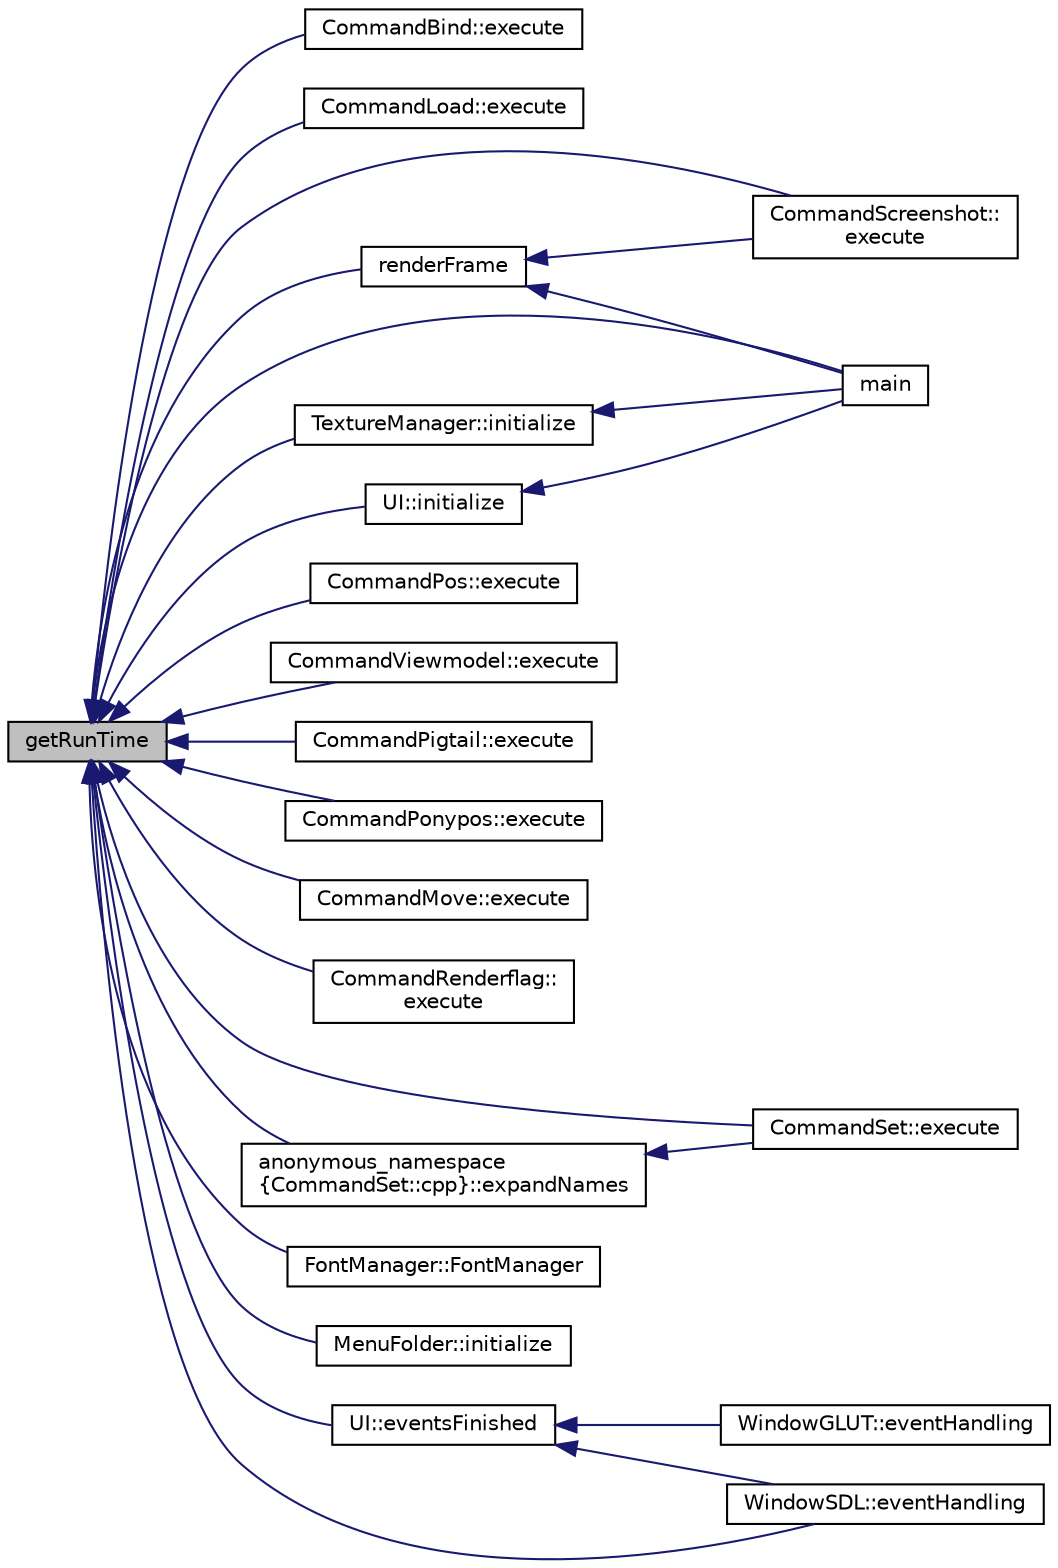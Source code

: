 digraph "getRunTime"
{
 // INTERACTIVE_SVG=YES
  edge [fontname="Helvetica",fontsize="10",labelfontname="Helvetica",labelfontsize="10"];
  node [fontname="Helvetica",fontsize="10",shape=record];
  rankdir="LR";
  Node1 [label="getRunTime",height=0.2,width=0.4,color="black", fillcolor="grey75", style="filled" fontcolor="black"];
  Node1 -> Node2 [dir="back",color="midnightblue",fontsize="10",style="solid",fontname="Helvetica"];
  Node2 [label="CommandBind::execute",height=0.2,width=0.4,color="black", fillcolor="white", style="filled",URL="$class_command_bind.html#afb2bc2672d0d88133514d1f9d9c78412"];
  Node1 -> Node3 [dir="back",color="midnightblue",fontsize="10",style="solid",fontname="Helvetica"];
  Node3 [label="CommandLoad::execute",height=0.2,width=0.4,color="black", fillcolor="white", style="filled",URL="$class_command_load.html#adedad35b259d83967ad67940c0dd984c"];
  Node1 -> Node4 [dir="back",color="midnightblue",fontsize="10",style="solid",fontname="Helvetica"];
  Node4 [label="CommandScreenshot::\lexecute",height=0.2,width=0.4,color="black", fillcolor="white", style="filled",URL="$class_command_screenshot.html#aea047cbfc0c1bdfc8d72d1633070bbdf"];
  Node1 -> Node5 [dir="back",color="midnightblue",fontsize="10",style="solid",fontname="Helvetica"];
  Node5 [label="CommandPos::execute",height=0.2,width=0.4,color="black", fillcolor="white", style="filled",URL="$class_command_pos.html#aed7762b6b1df90536e5c33eb42c37686"];
  Node1 -> Node6 [dir="back",color="midnightblue",fontsize="10",style="solid",fontname="Helvetica"];
  Node6 [label="CommandViewmodel::execute",height=0.2,width=0.4,color="black", fillcolor="white", style="filled",URL="$class_command_viewmodel.html#aa0fd923fb2895decb4e6d7ef3602a32b"];
  Node1 -> Node7 [dir="back",color="midnightblue",fontsize="10",style="solid",fontname="Helvetica"];
  Node7 [label="CommandPigtail::execute",height=0.2,width=0.4,color="black", fillcolor="white", style="filled",URL="$class_command_pigtail.html#a3a0342bd611564627ede782e7e0128db"];
  Node1 -> Node8 [dir="back",color="midnightblue",fontsize="10",style="solid",fontname="Helvetica"];
  Node8 [label="CommandPonypos::execute",height=0.2,width=0.4,color="black", fillcolor="white", style="filled",URL="$class_command_ponypos.html#af46b2c7f2aeb403e92f7665a92dc5f5a"];
  Node1 -> Node9 [dir="back",color="midnightblue",fontsize="10",style="solid",fontname="Helvetica"];
  Node9 [label="CommandMove::execute",height=0.2,width=0.4,color="black", fillcolor="white", style="filled",URL="$class_command_move.html#a0149335d2e2fd1fdbcc90c701cf54f17"];
  Node1 -> Node10 [dir="back",color="midnightblue",fontsize="10",style="solid",fontname="Helvetica"];
  Node10 [label="CommandRenderflag::\lexecute",height=0.2,width=0.4,color="black", fillcolor="white", style="filled",URL="$class_command_renderflag.html#aa4ab1903acdf7dd2815d2ab207a4919a"];
  Node1 -> Node11 [dir="back",color="midnightblue",fontsize="10",style="solid",fontname="Helvetica"];
  Node11 [label="anonymous_namespace\l\{CommandSet::cpp\}::expandNames",height=0.2,width=0.4,color="black", fillcolor="white", style="filled",URL="$namespaceanonymous__namespace_02_command_set_8cpp_03.html#a31545dadda4b6e9e7d711423e293cb2d"];
  Node11 -> Node12 [dir="back",color="midnightblue",fontsize="10",style="solid",fontname="Helvetica"];
  Node12 [label="CommandSet::execute",height=0.2,width=0.4,color="black", fillcolor="white", style="filled",URL="$class_command_set.html#a552d329f64c0ed706751cc04e46571c4"];
  Node1 -> Node12 [dir="back",color="midnightblue",fontsize="10",style="solid",fontname="Helvetica"];
  Node1 -> Node13 [dir="back",color="midnightblue",fontsize="10",style="solid",fontname="Helvetica"];
  Node13 [label="FontManager::FontManager",height=0.2,width=0.4,color="black", fillcolor="white", style="filled",URL="$class_font_manager.html#a2f89acd28b5bd24e747aacd3208131ef",tooltip="Constructs an object of FontManager. "];
  Node1 -> Node14 [dir="back",color="midnightblue",fontsize="10",style="solid",fontname="Helvetica"];
  Node14 [label="main",height=0.2,width=0.4,color="black", fillcolor="white", style="filled",URL="$main_8cpp.html#a0ddf1224851353fc92bfbff6f499fa97"];
  Node1 -> Node15 [dir="back",color="midnightblue",fontsize="10",style="solid",fontname="Helvetica"];
  Node15 [label="renderFrame",height=0.2,width=0.4,color="black", fillcolor="white", style="filled",URL="$main_8cpp.html#a00df6d86f86c2004b5c421980456d3f7"];
  Node15 -> Node4 [dir="back",color="midnightblue",fontsize="10",style="solid",fontname="Helvetica"];
  Node15 -> Node14 [dir="back",color="midnightblue",fontsize="10",style="solid",fontname="Helvetica"];
  Node1 -> Node16 [dir="back",color="midnightblue",fontsize="10",style="solid",fontname="Helvetica"];
  Node16 [label="MenuFolder::initialize",height=0.2,width=0.4,color="black", fillcolor="white", style="filled",URL="$class_menu_folder.html#a17e136032633981d317765d01b7da2bd"];
  Node1 -> Node17 [dir="back",color="midnightblue",fontsize="10",style="solid",fontname="Helvetica"];
  Node17 [label="TextureManager::initialize",height=0.2,width=0.4,color="black", fillcolor="white", style="filled",URL="$class_texture_manager.html#aa59af21dc339ee6e6eda50a1afa61fbe"];
  Node17 -> Node14 [dir="back",color="midnightblue",fontsize="10",style="solid",fontname="Helvetica"];
  Node1 -> Node18 [dir="back",color="midnightblue",fontsize="10",style="solid",fontname="Helvetica"];
  Node18 [label="UI::initialize",height=0.2,width=0.4,color="black", fillcolor="white", style="filled",URL="$class_u_i.html#a26fe2104bfed9855474c9c2835fc7a2d"];
  Node18 -> Node14 [dir="back",color="midnightblue",fontsize="10",style="solid",fontname="Helvetica"];
  Node1 -> Node19 [dir="back",color="midnightblue",fontsize="10",style="solid",fontname="Helvetica"];
  Node19 [label="UI::eventsFinished",height=0.2,width=0.4,color="black", fillcolor="white", style="filled",URL="$class_u_i.html#a2436dbc9c0678fd729b983b9475bc0f4"];
  Node19 -> Node20 [dir="back",color="midnightblue",fontsize="10",style="solid",fontname="Helvetica"];
  Node20 [label="WindowGLUT::eventHandling",height=0.2,width=0.4,color="black", fillcolor="white", style="filled",URL="$class_window_g_l_u_t.html#af16462cbccb831e8395012383b69b365"];
  Node19 -> Node21 [dir="back",color="midnightblue",fontsize="10",style="solid",fontname="Helvetica"];
  Node21 [label="WindowSDL::eventHandling",height=0.2,width=0.4,color="black", fillcolor="white", style="filled",URL="$class_window_s_d_l.html#a77e59286d958d1be56b9dc53108e58b0"];
  Node1 -> Node21 [dir="back",color="midnightblue",fontsize="10",style="solid",fontname="Helvetica"];
}
